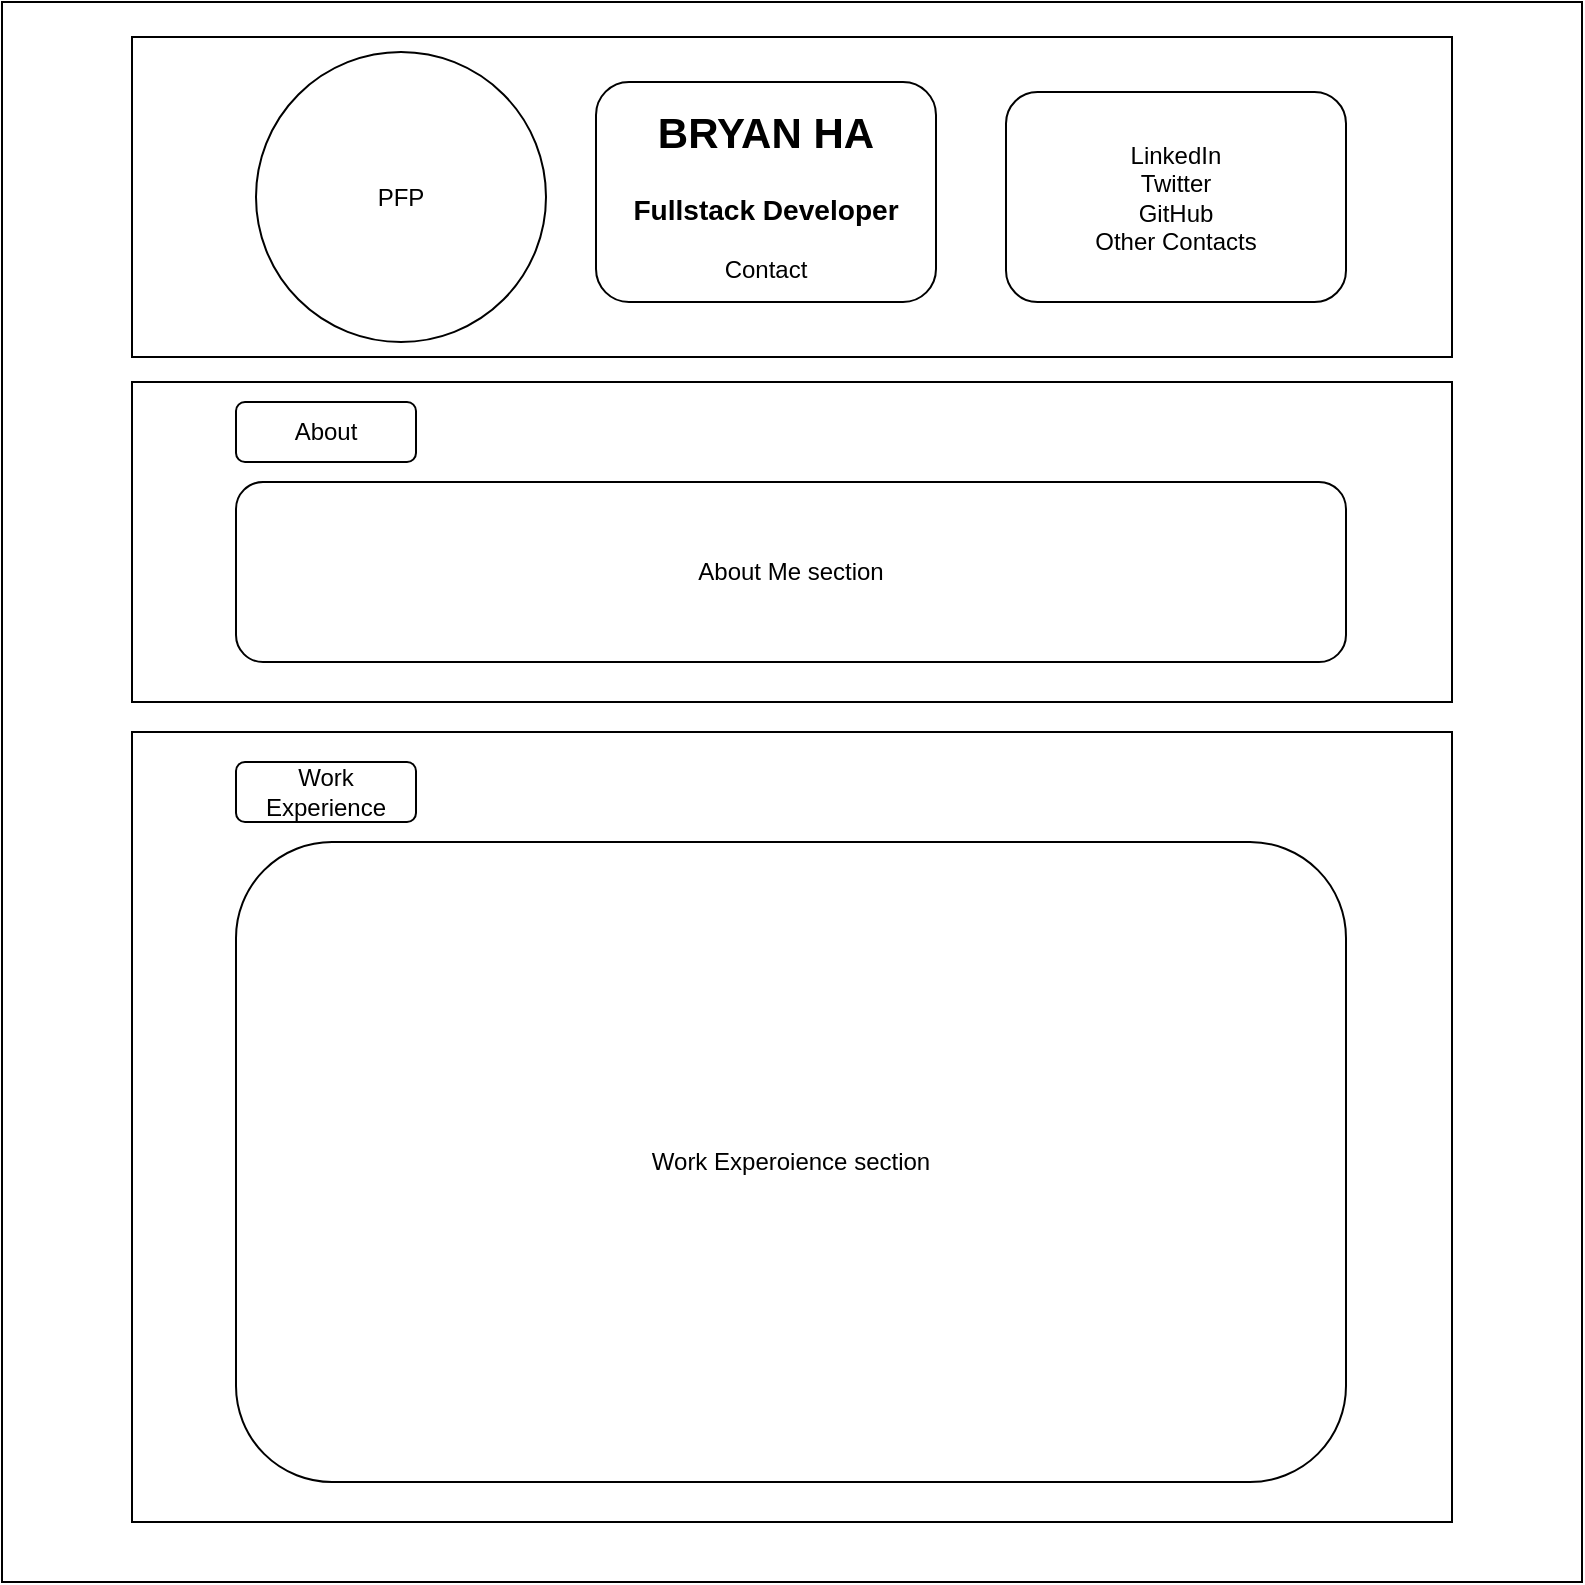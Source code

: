 <mxfile version="24.2.8" type="device">
  <diagram name="Page-1" id="wVoZVgWUMcnYTrS45Z8_">
    <mxGraphModel dx="1400" dy="707" grid="1" gridSize="10" guides="1" tooltips="1" connect="1" arrows="1" fold="1" page="1" pageScale="1" pageWidth="850" pageHeight="1100" math="0" shadow="0">
      <root>
        <mxCell id="0" />
        <mxCell id="1" parent="0" />
        <mxCell id="9fmoIT7r58lR0zZMZlZs-1" value="" style="whiteSpace=wrap;html=1;aspect=fixed;" vertex="1" parent="1">
          <mxGeometry x="83" y="40" width="790" height="790" as="geometry" />
        </mxCell>
        <mxCell id="9fmoIT7r58lR0zZMZlZs-10" value="" style="rounded=0;whiteSpace=wrap;html=1;" vertex="1" parent="1">
          <mxGeometry x="148" y="57.5" width="660" height="160" as="geometry" />
        </mxCell>
        <mxCell id="9fmoIT7r58lR0zZMZlZs-11" value="PFP" style="ellipse;whiteSpace=wrap;html=1;aspect=fixed;" vertex="1" parent="1">
          <mxGeometry x="210" y="65" width="145" height="145" as="geometry" />
        </mxCell>
        <mxCell id="9fmoIT7r58lR0zZMZlZs-12" value="&lt;h2 style=&quot;font-size: 21px;&quot;&gt;BRYAN HA&lt;/h2&gt;&lt;h3&gt;Fullstack Developer&lt;/h3&gt;&lt;div&gt;Contact&lt;/div&gt;&lt;div&gt;&lt;br&gt;&lt;/div&gt;" style="rounded=1;whiteSpace=wrap;html=1;align=center;horizontal=1;verticalAlign=middle;labelPosition=center;verticalLabelPosition=middle;textDirection=ltr;" vertex="1" parent="1">
          <mxGeometry x="380" y="80" width="170" height="110" as="geometry" />
        </mxCell>
        <mxCell id="9fmoIT7r58lR0zZMZlZs-14" value="" style="rounded=0;whiteSpace=wrap;html=1;" vertex="1" parent="1">
          <mxGeometry x="148" y="230" width="660" height="160" as="geometry" />
        </mxCell>
        <mxCell id="9fmoIT7r58lR0zZMZlZs-15" value="About" style="rounded=1;whiteSpace=wrap;html=1;" vertex="1" parent="1">
          <mxGeometry x="200" y="240" width="90" height="30" as="geometry" />
        </mxCell>
        <mxCell id="9fmoIT7r58lR0zZMZlZs-17" value="About Me section" style="rounded=1;whiteSpace=wrap;html=1;" vertex="1" parent="1">
          <mxGeometry x="200" y="280" width="555" height="90" as="geometry" />
        </mxCell>
        <mxCell id="9fmoIT7r58lR0zZMZlZs-18" value="" style="rounded=0;whiteSpace=wrap;html=1;" vertex="1" parent="1">
          <mxGeometry x="148" y="405" width="660" height="395" as="geometry" />
        </mxCell>
        <mxCell id="9fmoIT7r58lR0zZMZlZs-19" value="Work Experoience section" style="rounded=1;whiteSpace=wrap;html=1;" vertex="1" parent="1">
          <mxGeometry x="200" y="460" width="555" height="320" as="geometry" />
        </mxCell>
        <mxCell id="9fmoIT7r58lR0zZMZlZs-20" value="Work Experience" style="rounded=1;whiteSpace=wrap;html=1;" vertex="1" parent="1">
          <mxGeometry x="200" y="420" width="90" height="30" as="geometry" />
        </mxCell>
        <mxCell id="9fmoIT7r58lR0zZMZlZs-22" value="LinkedIn&lt;div&gt;Twitter&lt;/div&gt;&lt;div&gt;GitHub&lt;/div&gt;&lt;div&gt;Other Contacts&lt;/div&gt;" style="rounded=1;whiteSpace=wrap;html=1;" vertex="1" parent="1">
          <mxGeometry x="585" y="85" width="170" height="105" as="geometry" />
        </mxCell>
      </root>
    </mxGraphModel>
  </diagram>
</mxfile>
